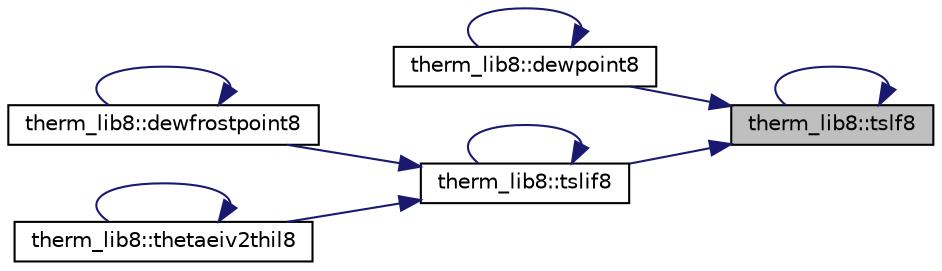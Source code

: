 digraph "therm_lib8::tslf8"
{
 // LATEX_PDF_SIZE
  edge [fontname="Helvetica",fontsize="10",labelfontname="Helvetica",labelfontsize="10"];
  node [fontname="Helvetica",fontsize="10",shape=record];
  rankdir="RL";
  Node1 [label="therm_lib8::tslf8",height=0.2,width=0.4,color="black", fillcolor="grey75", style="filled", fontcolor="black",tooltip=" "];
  Node1 -> Node2 [dir="back",color="midnightblue",fontsize="10",style="solid",fontname="Helvetica"];
  Node2 [label="therm_lib8::dewpoint8",height=0.2,width=0.4,color="black", fillcolor="white", style="filled",URL="$namespacetherm__lib8.html#a0d84f87a60357ce93e4c39dde6795068",tooltip=" "];
  Node2 -> Node2 [dir="back",color="midnightblue",fontsize="10",style="solid",fontname="Helvetica"];
  Node1 -> Node1 [dir="back",color="midnightblue",fontsize="10",style="solid",fontname="Helvetica"];
  Node1 -> Node3 [dir="back",color="midnightblue",fontsize="10",style="solid",fontname="Helvetica"];
  Node3 [label="therm_lib8::tslif8",height=0.2,width=0.4,color="black", fillcolor="white", style="filled",URL="$namespacetherm__lib8.html#ada59a10b18f64fb7eba657201813da06",tooltip=" "];
  Node3 -> Node4 [dir="back",color="midnightblue",fontsize="10",style="solid",fontname="Helvetica"];
  Node4 [label="therm_lib8::dewfrostpoint8",height=0.2,width=0.4,color="black", fillcolor="white", style="filled",URL="$namespacetherm__lib8.html#a028fa9eb09650fbaa2b7c0b6b8a2fd8c",tooltip=" "];
  Node4 -> Node4 [dir="back",color="midnightblue",fontsize="10",style="solid",fontname="Helvetica"];
  Node3 -> Node5 [dir="back",color="midnightblue",fontsize="10",style="solid",fontname="Helvetica"];
  Node5 [label="therm_lib8::thetaeiv2thil8",height=0.2,width=0.4,color="black", fillcolor="white", style="filled",URL="$namespacetherm__lib8.html#aeb2f84da15d0d99455778580d72dbde5",tooltip=" "];
  Node5 -> Node5 [dir="back",color="midnightblue",fontsize="10",style="solid",fontname="Helvetica"];
  Node3 -> Node3 [dir="back",color="midnightblue",fontsize="10",style="solid",fontname="Helvetica"];
}
